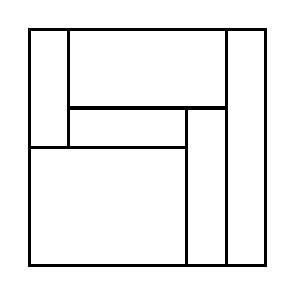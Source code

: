 \begin{tikzpicture}[very thick, scale=.5]
    \draw (0,3) rectangle (1,6);
    \draw (1,4) rectangle (5,6);
    \draw (1,3) rectangle (4,4);
    \draw (0,0) rectangle (4,3);
    \draw (4,0) rectangle (5,4);
    \draw (5,0) rectangle (6,6);
\end{tikzpicture}
